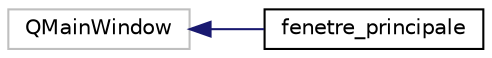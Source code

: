 digraph "Graphe hiérarchique des classes"
{
  edge [fontname="Helvetica",fontsize="10",labelfontname="Helvetica",labelfontsize="10"];
  node [fontname="Helvetica",fontsize="10",shape=record];
  rankdir="LR";
  Node78 [label="QMainWindow",height=0.2,width=0.4,color="grey75", fillcolor="white", style="filled"];
  Node78 -> Node0 [dir="back",color="midnightblue",fontsize="10",style="solid",fontname="Helvetica"];
  Node0 [label="fenetre_principale",height=0.2,width=0.4,color="black", fillcolor="white", style="filled",URL="$classfenetre__principale.html",tooltip="Classe représentant la fenètre principale du projet Emgine. "];
}
